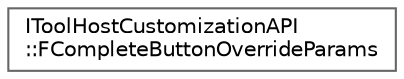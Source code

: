digraph "Graphical Class Hierarchy"
{
 // INTERACTIVE_SVG=YES
 // LATEX_PDF_SIZE
  bgcolor="transparent";
  edge [fontname=Helvetica,fontsize=10,labelfontname=Helvetica,labelfontsize=10];
  node [fontname=Helvetica,fontsize=10,shape=box,height=0.2,width=0.4];
  rankdir="LR";
  Node0 [id="Node000000",label="IToolHostCustomizationAPI\l::FCompleteButtonOverrideParams",height=0.2,width=0.4,color="grey40", fillcolor="white", style="filled",URL="$d1/d0b/structIToolHostCustomizationAPI_1_1FCompleteButtonOverrideParams.html",tooltip=" "];
}
